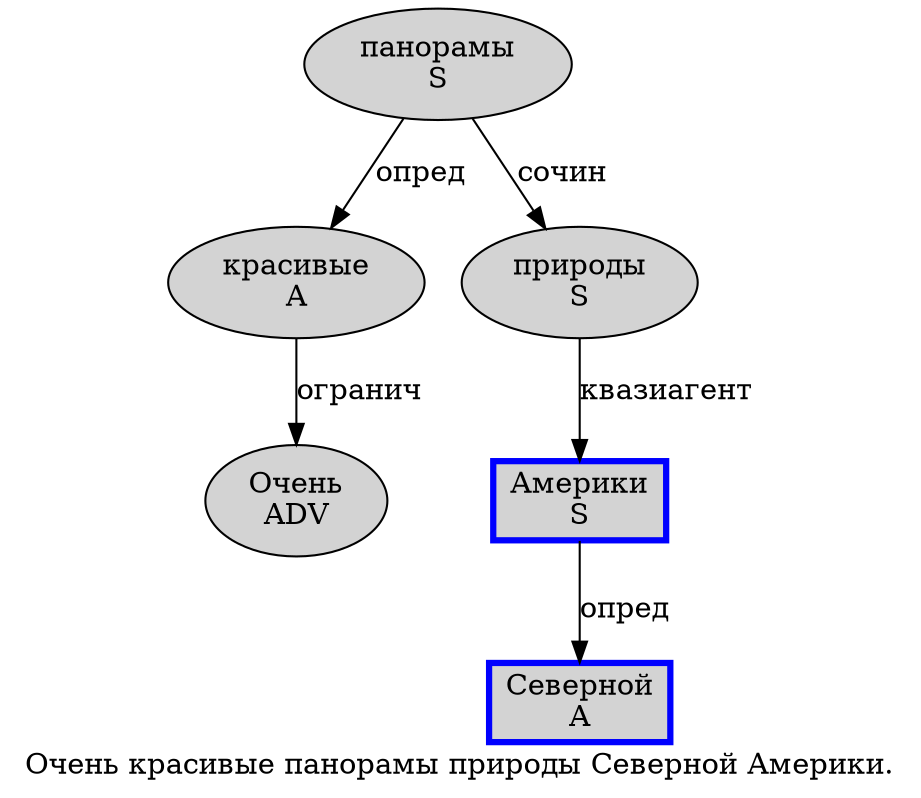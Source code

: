 digraph SENTENCE_3110 {
	graph [label="Очень красивые панорамы природы Северной Америки."]
	node [style=filled]
		0 [label="Очень
ADV" color="" fillcolor=lightgray penwidth=1 shape=ellipse]
		1 [label="красивые
A" color="" fillcolor=lightgray penwidth=1 shape=ellipse]
		2 [label="панорамы
S" color="" fillcolor=lightgray penwidth=1 shape=ellipse]
		3 [label="природы
S" color="" fillcolor=lightgray penwidth=1 shape=ellipse]
		4 [label="Северной
A" color=blue fillcolor=lightgray penwidth=3 shape=box]
		5 [label="Америки
S" color=blue fillcolor=lightgray penwidth=3 shape=box]
			2 -> 1 [label="опред"]
			2 -> 3 [label="сочин"]
			5 -> 4 [label="опред"]
			3 -> 5 [label="квазиагент"]
			1 -> 0 [label="огранич"]
}